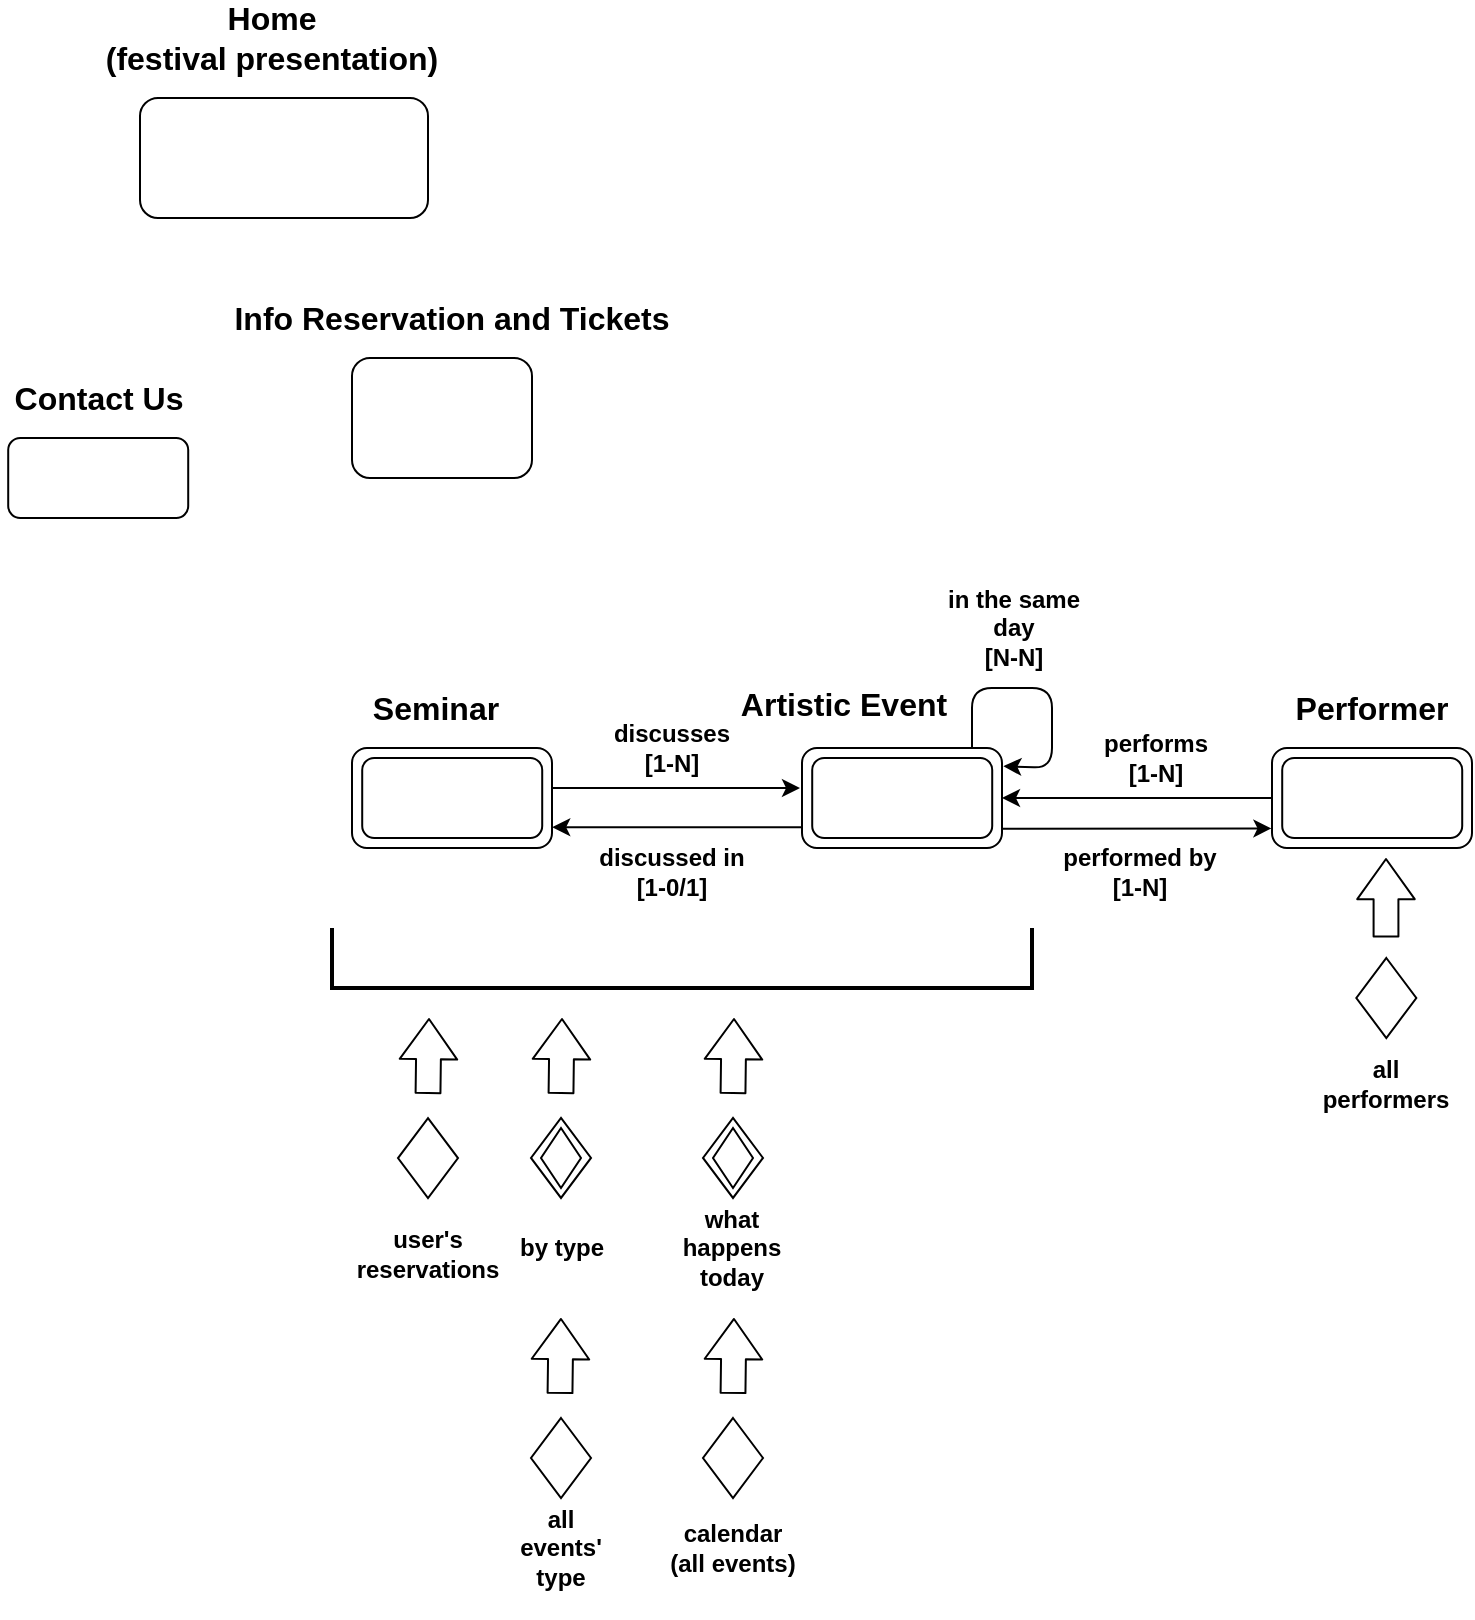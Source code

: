 <mxfile version="10.9.5" type="device"><diagram name="Page-1" id="2a216829-ef6e-dabb-86c1-c78162f3ba2b"><mxGraphModel dx="502" dy="296" grid="1" gridSize="10" guides="1" tooltips="1" connect="1" arrows="1" fold="1" page="1" pageScale="1" pageWidth="850" pageHeight="1100" background="#ffffff" math="0" shadow="0"><root><mxCell id="0"/><mxCell id="1" parent="0"/><mxCell id="blR_wqvp6wpX8DeXS2Al-13" value="" style="rounded=1;whiteSpace=wrap;html=1;comic=0;strokeColor=#000000;" parent="1" vertex="1"><mxGeometry x="705" y="625" width="100" height="50" as="geometry"/></mxCell><mxCell id="blR_wqvp6wpX8DeXS2Al-4" value="" style="rounded=1;whiteSpace=wrap;html=1;comic=0;strokeColor=#000000;" parent="1" vertex="1"><mxGeometry x="73.103" y="470" width="90" height="40" as="geometry"/></mxCell><mxCell id="blR_wqvp6wpX8DeXS2Al-5" value="&lt;b&gt;&lt;font style=&quot;font-size: 12px&quot;&gt;&lt;br&gt;&lt;/font&gt;&lt;/b&gt;" style="rounded=1;whiteSpace=wrap;html=1;comic=0;strokeColor=#000000;" parent="1" vertex="1"><mxGeometry x="245" y="430" width="90" height="60" as="geometry"/></mxCell><mxCell id="blR_wqvp6wpX8DeXS2Al-12" value="" style="rounded=1;whiteSpace=wrap;html=1;comic=0;strokeColor=#000000;" parent="1" vertex="1"><mxGeometry x="710.103" y="630" width="90" height="40" as="geometry"/></mxCell><mxCell id="blR_wqvp6wpX8DeXS2Al-14" value="" style="rounded=1;whiteSpace=wrap;html=1;comic=0;strokeColor=#000000;" parent="1" vertex="1"><mxGeometry x="470" y="625" width="100" height="50" as="geometry"/></mxCell><mxCell id="blR_wqvp6wpX8DeXS2Al-15" value="&lt;b&gt;&lt;font style=&quot;font-size: 12px&quot;&gt;&lt;br&gt;&lt;/font&gt;&lt;/b&gt;" style="rounded=1;whiteSpace=wrap;html=1;comic=0;strokeColor=#000000;" parent="1" vertex="1"><mxGeometry x="475.103" y="630" width="90" height="40" as="geometry"/></mxCell><mxCell id="blR_wqvp6wpX8DeXS2Al-16" value="" style="rounded=1;whiteSpace=wrap;html=1;comic=0;strokeColor=#000000;" parent="1" vertex="1"><mxGeometry x="245" y="625" width="100" height="50" as="geometry"/></mxCell><mxCell id="blR_wqvp6wpX8DeXS2Al-17" value="" style="rounded=1;whiteSpace=wrap;html=1;comic=0;strokeColor=#000000;" parent="1" vertex="1"><mxGeometry x="250.103" y="630" width="90" height="40" as="geometry"/></mxCell><mxCell id="ynMecOtG74NgeooXqyOU-1" value="" style="endArrow=classic;html=1;exitX=0;exitY=0.5;exitDx=0;exitDy=0;entryX=1;entryY=0.5;entryDx=0;entryDy=0;" parent="1" source="blR_wqvp6wpX8DeXS2Al-13" target="blR_wqvp6wpX8DeXS2Al-14" edge="1"><mxGeometry width="50" height="50" relative="1" as="geometry"><mxPoint x="495" y="505" as="sourcePoint"/><mxPoint x="565" y="635" as="targetPoint"/></mxGeometry></mxCell><mxCell id="ynMecOtG74NgeooXqyOU-2" value="" style="endArrow=classic;html=1;entryX=-0.003;entryY=0.804;entryDx=0;entryDy=0;exitX=0.995;exitY=0.807;exitDx=0;exitDy=0;exitPerimeter=0;entryPerimeter=0;" parent="1" source="blR_wqvp6wpX8DeXS2Al-14" target="blR_wqvp6wpX8DeXS2Al-13" edge="1"><mxGeometry width="50" height="50" relative="1" as="geometry"><mxPoint x="575" y="658" as="sourcePoint"/><mxPoint x="505" y="515" as="targetPoint"/></mxGeometry></mxCell><mxCell id="ynMecOtG74NgeooXqyOU-3" value="&lt;b&gt;performed by&lt;br&gt;[1-N]&lt;br&gt;&lt;/b&gt;" style="text;html=1;strokeColor=none;fillColor=none;align=center;verticalAlign=middle;whiteSpace=wrap;rounded=0;" parent="1" vertex="1"><mxGeometry x="599" y="667.5" width="80" height="38" as="geometry"/></mxCell><mxCell id="ynMecOtG74NgeooXqyOU-4" value="&lt;b&gt;performs&lt;br&gt;[1-N]&lt;br&gt;&lt;/b&gt;" style="text;html=1;strokeColor=none;fillColor=none;align=center;verticalAlign=middle;whiteSpace=wrap;rounded=0;" parent="1" vertex="1"><mxGeometry x="615" y="605" width="64" height="50" as="geometry"/></mxCell><mxCell id="ynMecOtG74NgeooXqyOU-7" value="" style="endArrow=classic;html=1;entryX=1.007;entryY=0.182;entryDx=0;entryDy=0;entryPerimeter=0;" parent="1" target="blR_wqvp6wpX8DeXS2Al-14" edge="1"><mxGeometry width="50" height="50" relative="1" as="geometry"><mxPoint x="555" y="625" as="sourcePoint"/><mxPoint x="575" y="635" as="targetPoint"/><Array as="points"><mxPoint x="555" y="595"/><mxPoint x="595" y="595"/><mxPoint x="595" y="635"/></Array></mxGeometry></mxCell><mxCell id="ynMecOtG74NgeooXqyOU-11" value="&lt;b&gt;in the same day&lt;br&gt;[N-N]&lt;br&gt;&lt;/b&gt;" style="text;html=1;strokeColor=none;fillColor=none;align=center;verticalAlign=middle;whiteSpace=wrap;rounded=0;" parent="1" vertex="1"><mxGeometry x="541" y="537.5" width="70" height="55" as="geometry"/></mxCell><mxCell id="ynMecOtG74NgeooXqyOU-12" value="" style="endArrow=classic;html=1;" parent="1" edge="1"><mxGeometry width="50" height="50" relative="1" as="geometry"><mxPoint x="345" y="645" as="sourcePoint"/><mxPoint x="469" y="645" as="targetPoint"/></mxGeometry></mxCell><mxCell id="ynMecOtG74NgeooXqyOU-13" value="" style="endArrow=classic;html=1;entryX=1.001;entryY=0.792;entryDx=0;entryDy=0;exitX=-0.005;exitY=0.792;exitDx=0;exitDy=0;entryPerimeter=0;exitPerimeter=0;" parent="1" source="blR_wqvp6wpX8DeXS2Al-14" target="blR_wqvp6wpX8DeXS2Al-16" edge="1"><mxGeometry width="50" height="50" relative="1" as="geometry"><mxPoint x="305" y="705" as="sourcePoint"/><mxPoint x="285" y="675" as="targetPoint"/></mxGeometry></mxCell><mxCell id="ynMecOtG74NgeooXqyOU-14" value="&lt;b&gt;discusses&lt;br&gt;[1-N]&lt;br&gt;&lt;/b&gt;" style="text;html=1;strokeColor=none;fillColor=none;align=center;verticalAlign=middle;whiteSpace=wrap;rounded=0;" parent="1" vertex="1"><mxGeometry x="365" y="602.5" width="80" height="45" as="geometry"/></mxCell><mxCell id="ynMecOtG74NgeooXqyOU-16" value="&lt;b&gt;discussed in&lt;br&gt;[1-0/1]&lt;br&gt;&lt;/b&gt;" style="text;html=1;strokeColor=none;fillColor=none;align=center;verticalAlign=middle;whiteSpace=wrap;rounded=0;" parent="1" vertex="1"><mxGeometry x="365" y="664" width="80" height="45" as="geometry"/></mxCell><mxCell id="ynMecOtG74NgeooXqyOU-17" value="" style="strokeWidth=2;html=1;shape=mxgraph.flowchart.annotation_1;align=left;pointerEvents=1;rotation=-90;" parent="1" vertex="1"><mxGeometry x="395" y="555" width="30" height="350" as="geometry"/></mxCell><mxCell id="ynMecOtG74NgeooXqyOU-18" value="" style="shape=flexArrow;endArrow=classic;html=1;width=12.414;endSize=6.366;endWidth=15.343;" parent="1" edge="1"><mxGeometry width="50" height="50" relative="1" as="geometry"><mxPoint x="762" y="719.781" as="sourcePoint"/><mxPoint x="762" y="680" as="targetPoint"/><Array as="points"/></mxGeometry></mxCell><mxCell id="ynMecOtG74NgeooXqyOU-19" value="" style="rhombus;html=1;align=center;whiteSpace=wrap;comic=0;strokeWidth=1;fontFamily=Comic Sans MS;fontStyle=1;" parent="1" vertex="1"><mxGeometry x="747.164" y="730" width="30" height="40" as="geometry"/></mxCell><mxCell id="ynMecOtG74NgeooXqyOU-20" value="&lt;b&gt;all performers&lt;br&gt;&lt;/b&gt;" style="text;html=1;strokeColor=none;fillColor=none;align=center;verticalAlign=middle;whiteSpace=wrap;rounded=0;" parent="1" vertex="1"><mxGeometry x="727" y="770" width="70" height="45" as="geometry"/></mxCell><mxCell id="ynMecOtG74NgeooXqyOU-21" value="" style="rhombus;html=1;align=center;whiteSpace=wrap;comic=0;strokeWidth=1;fontFamily=Comic Sans MS;fontStyle=1;" parent="1" vertex="1"><mxGeometry x="334.5" y="809.985" width="30" height="40" as="geometry"/></mxCell><mxCell id="ynMecOtG74NgeooXqyOU-22" value="" style="rhombus;html=1;align=center;whiteSpace=wrap;comic=0;strokeWidth=1;fontFamily=Comic Sans MS;fontStyle=1;" parent="1" vertex="1"><mxGeometry x="339.5" y="814.985" width="20" height="30" as="geometry"/></mxCell><mxCell id="ynMecOtG74NgeooXqyOU-23" value="" style="shape=flexArrow;endArrow=classic;html=1;width=12.414;endSize=6.366;endWidth=15.343;" parent="1" edge="1"><mxGeometry width="50" height="50" relative="1" as="geometry"><mxPoint x="349.5" y="798.0" as="sourcePoint"/><mxPoint x="350" y="760" as="targetPoint"/><Array as="points"/></mxGeometry></mxCell><mxCell id="ynMecOtG74NgeooXqyOU-24" value="&lt;b&gt;by type&lt;br&gt;&lt;/b&gt;" style="text;html=1;strokeColor=none;fillColor=none;align=center;verticalAlign=middle;whiteSpace=wrap;rounded=0;" parent="1" vertex="1"><mxGeometry x="314.5" y="865" width="70" height="20" as="geometry"/></mxCell><mxCell id="ynMecOtG74NgeooXqyOU-26" value="" style="rhombus;html=1;align=center;whiteSpace=wrap;comic=0;strokeWidth=1;fontFamily=Comic Sans MS;fontStyle=1;" parent="1" vertex="1"><mxGeometry x="420.5" y="809.985" width="30" height="40" as="geometry"/></mxCell><mxCell id="ynMecOtG74NgeooXqyOU-27" value="" style="rhombus;html=1;align=center;whiteSpace=wrap;comic=0;strokeWidth=1;fontFamily=Comic Sans MS;fontStyle=1;" parent="1" vertex="1"><mxGeometry x="425.5" y="814.985" width="20" height="30" as="geometry"/></mxCell><mxCell id="ynMecOtG74NgeooXqyOU-28" value="" style="shape=flexArrow;endArrow=classic;html=1;width=12.414;endSize=6.366;endWidth=15.343;" parent="1" edge="1"><mxGeometry width="50" height="50" relative="1" as="geometry"><mxPoint x="435.5" y="798" as="sourcePoint"/><mxPoint x="436" y="760" as="targetPoint"/><Array as="points"/></mxGeometry></mxCell><mxCell id="ynMecOtG74NgeooXqyOU-29" value="&lt;b&gt;what happens today&lt;br&gt;&lt;/b&gt;" style="text;html=1;strokeColor=none;fillColor=none;align=center;verticalAlign=middle;whiteSpace=wrap;rounded=0;" parent="1" vertex="1"><mxGeometry x="400" y="850" width="70" height="50" as="geometry"/></mxCell><mxCell id="ynMecOtG74NgeooXqyOU-30" value="" style="rhombus;html=1;align=center;whiteSpace=wrap;comic=0;strokeWidth=1;fontFamily=Comic Sans MS;fontStyle=1;" parent="1" vertex="1"><mxGeometry x="334.5" y="960" width="30" height="40" as="geometry"/></mxCell><mxCell id="ynMecOtG74NgeooXqyOU-31" value="" style="rhombus;html=1;align=center;whiteSpace=wrap;comic=0;strokeWidth=1;fontFamily=Comic Sans MS;fontStyle=1;" parent="1" vertex="1"><mxGeometry x="420.5" y="960" width="30" height="40" as="geometry"/></mxCell><mxCell id="ynMecOtG74NgeooXqyOU-33" value="" style="shape=flexArrow;endArrow=classic;html=1;width=12.414;endSize=6.366;endWidth=15.343;" parent="1" edge="1"><mxGeometry width="50" height="50" relative="1" as="geometry"><mxPoint x="349" y="947.978" as="sourcePoint"/><mxPoint x="349.5" y="909.978" as="targetPoint"/><Array as="points"/></mxGeometry></mxCell><mxCell id="ynMecOtG74NgeooXqyOU-34" value="" style="shape=flexArrow;endArrow=classic;html=1;width=12.414;endSize=6.366;endWidth=15.343;" parent="1" edge="1"><mxGeometry width="50" height="50" relative="1" as="geometry"><mxPoint x="435.5" y="947.978" as="sourcePoint"/><mxPoint x="436" y="909.978" as="targetPoint"/><Array as="points"/></mxGeometry></mxCell><mxCell id="ynMecOtG74NgeooXqyOU-35" value="&lt;b&gt;all events'&lt;br&gt;type&lt;br&gt;&lt;/b&gt;" style="text;html=1;strokeColor=none;fillColor=none;align=center;verticalAlign=middle;whiteSpace=wrap;rounded=0;" parent="1" vertex="1"><mxGeometry x="322" y="990" width="55" height="70" as="geometry"/></mxCell><mxCell id="ynMecOtG74NgeooXqyOU-36" value="&lt;b&gt;calendar&lt;br&gt;(all events)&lt;br&gt;&lt;/b&gt;" style="text;html=1;strokeColor=none;fillColor=none;align=center;verticalAlign=middle;whiteSpace=wrap;rounded=0;" parent="1" vertex="1"><mxGeometry x="403" y="1005" width="65" height="40" as="geometry"/></mxCell><mxCell id="F-Xr-NtM204NEwgvRK8P-1" value="&lt;b&gt;&lt;br&gt;&lt;/b&gt;" style="rounded=1;whiteSpace=wrap;html=1;comic=0;strokeColor=#000000;" parent="1" vertex="1"><mxGeometry x="139" y="300" width="144" height="60" as="geometry"/></mxCell><mxCell id="Z1gnt4a9cuH91cd64Azn-5" value="&lt;b&gt;&lt;font style=&quot;font-size: 16px&quot;&gt;Seminar&lt;/font&gt;&lt;/b&gt;" style="text;html=1;strokeColor=none;fillColor=none;align=center;verticalAlign=middle;whiteSpace=wrap;rounded=0;" vertex="1" parent="1"><mxGeometry x="252" y="595" width="70" height="20" as="geometry"/></mxCell><mxCell id="Z1gnt4a9cuH91cd64Azn-6" value="&lt;b&gt;&lt;font style=&quot;font-size: 16px&quot;&gt;Artistic Event&lt;/font&gt;&lt;/b&gt;" style="text;html=1;strokeColor=none;fillColor=none;align=center;verticalAlign=middle;whiteSpace=wrap;rounded=0;" vertex="1" parent="1"><mxGeometry x="435.5" y="592.5" width="110" height="20" as="geometry"/></mxCell><mxCell id="Z1gnt4a9cuH91cd64Azn-7" value="&lt;b&gt;&lt;font style=&quot;font-size: 16px&quot;&gt;Performer&lt;/font&gt;&lt;/b&gt;" style="text;html=1;strokeColor=none;fillColor=none;align=center;verticalAlign=middle;whiteSpace=wrap;rounded=0;" vertex="1" parent="1"><mxGeometry x="720" y="595" width="70" height="20" as="geometry"/></mxCell><mxCell id="Z1gnt4a9cuH91cd64Azn-8" value="&lt;b&gt;&lt;font style=&quot;font-size: 16px&quot;&gt;Home&lt;br&gt;(festival presentation)&lt;br&gt;&lt;/font&gt;&lt;/b&gt;" style="text;html=1;strokeColor=none;fillColor=none;align=center;verticalAlign=middle;whiteSpace=wrap;rounded=0;" vertex="1" parent="1"><mxGeometry x="115" y="260" width="180" height="20" as="geometry"/></mxCell><mxCell id="Z1gnt4a9cuH91cd64Azn-10" value="&lt;b&gt;&lt;font style=&quot;font-size: 16px&quot;&gt;Info Reservation and Tickets&lt;br&gt;&lt;/font&gt;&lt;/b&gt;" style="text;html=1;strokeColor=none;fillColor=none;align=center;verticalAlign=middle;whiteSpace=wrap;rounded=0;" vertex="1" parent="1"><mxGeometry x="180" y="400" width="230" height="20" as="geometry"/></mxCell><mxCell id="Z1gnt4a9cuH91cd64Azn-12" value="" style="shape=flexArrow;endArrow=classic;html=1;width=12.414;endSize=6.366;endWidth=15.343;" edge="1" parent="1"><mxGeometry width="50" height="50" relative="1" as="geometry"><mxPoint x="283" y="798" as="sourcePoint"/><mxPoint x="283.5" y="760" as="targetPoint"/><Array as="points"/></mxGeometry></mxCell><mxCell id="Z1gnt4a9cuH91cd64Azn-13" value="" style="rhombus;html=1;align=center;whiteSpace=wrap;comic=0;strokeWidth=1;fontFamily=Comic Sans MS;fontStyle=1;" vertex="1" parent="1"><mxGeometry x="268" y="810.035" width="30" height="40" as="geometry"/></mxCell><mxCell id="Z1gnt4a9cuH91cd64Azn-14" value="&lt;b&gt;user's&lt;br&gt;reservations&lt;br&gt;&lt;/b&gt;" style="text;html=1;strokeColor=none;fillColor=none;align=center;verticalAlign=middle;whiteSpace=wrap;rounded=0;" vertex="1" parent="1"><mxGeometry x="249" y="840" width="68" height="75" as="geometry"/></mxCell><mxCell id="Z1gnt4a9cuH91cd64Azn-16" value="&lt;b&gt;&lt;font style=&quot;font-size: 16px&quot;&gt;Contact Us&lt;br&gt;&lt;/font&gt;&lt;/b&gt;" style="text;html=1;strokeColor=none;fillColor=none;align=center;verticalAlign=middle;whiteSpace=wrap;rounded=0;" vertex="1" parent="1"><mxGeometry x="69.5" y="440" width="97" height="20" as="geometry"/></mxCell></root></mxGraphModel></diagram></mxfile>